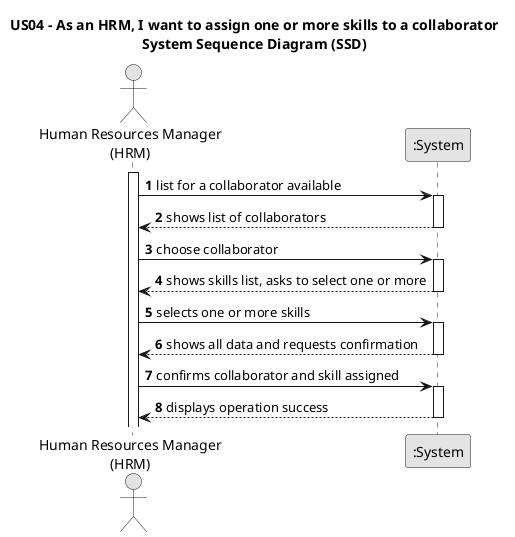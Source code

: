 @startuml
skinparam monochrome true
skinparam packageStyle rectangle
skinparam shadowing false

title US04 - As an HRM, I want to assign one or more skills to a collaborator\nSystem Sequence Diagram (SSD)

autonumber

actor "Human Resources Manager\n(HRM)" as Employee
participant ":System" as System

activate Employee

    Employee -> System : list for a collaborator available
    activate System

        System --> Employee : shows list of collaborators
    deactivate System

    Employee -> System : choose collaborator
    activate System

        System --> Employee : shows skills list, asks to select one or more
    deactivate System

    Employee -> System : selects one or more skills
    activate System

        System --> Employee : shows all data and requests confirmation
    deactivate System

    Employee -> System : confirms collaborator and skill assigned
    activate System

        System --> Employee : displays operation success
    deactivate System

@enduml